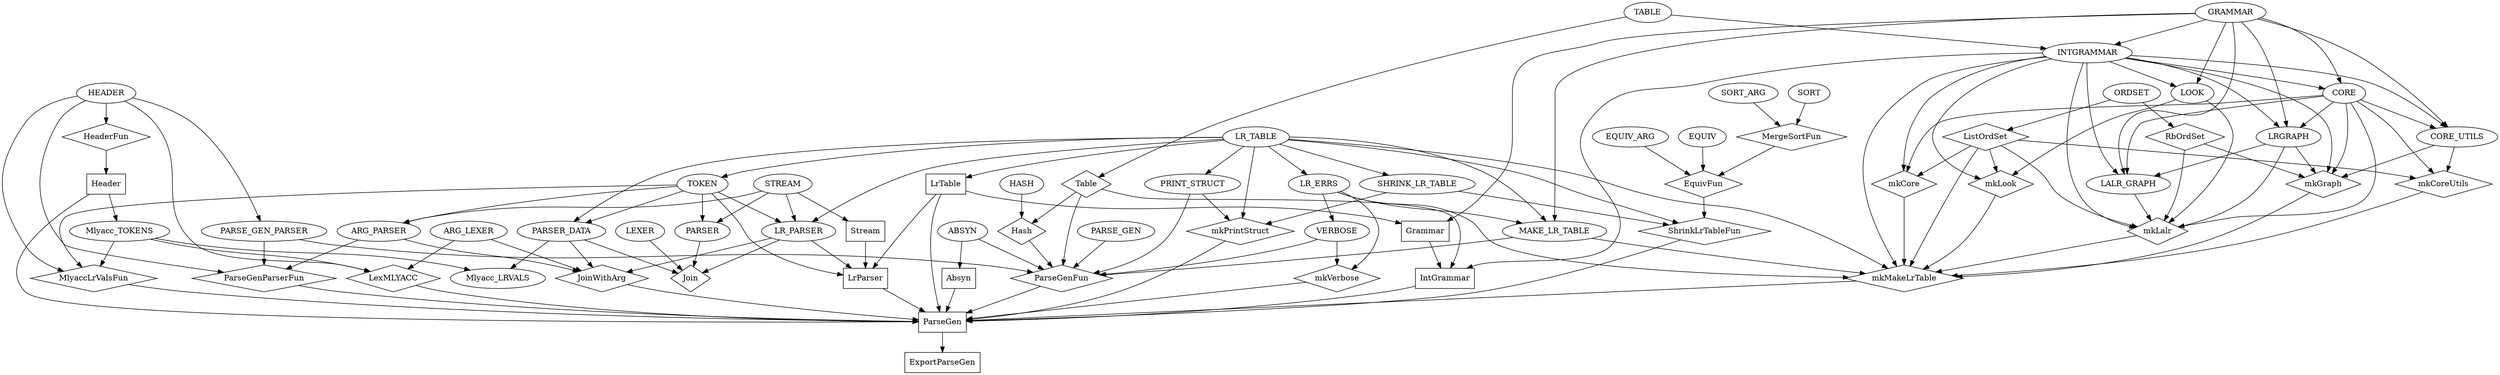 digraph "MLYacc" {
/*	graph [	size = "10,7" ]; */
/*	node  [	label = "\N" ]; */
/*	graph [bb = "0,0,3658,660"]; */
	graph [bb = "0,0,1600,1000"];
	mkMakeLrTable [shape=diamond, kind=functor, file="src/mklrtable.pkg", pos="2731,168", width="2.33", height="0.67"];
	mkLalr [shape=diamond, kind=functor, file="src/lalr.pkg", pos="3371,252", width="1.28", height="0.67"];
	mkLook [shape=diamond, kind=functor, file="src/look.pkg", pos="2886,336", width="1.39", height="0.67"];
	ListOrdSet [shape=diamond, kind=functor, file="src/utils.pkg", range="8:149", pos="2856,420", width="1.67", height="0.67"];
	mkCore [shape=diamond, kind=functor, file="src/core.pkg", pos="2731,336", width="1.36", height="0.67"];
	mkCoreUtils [shape=diamond, kind=functor, file="src/coreutils.pkg", pos="3060,336", width="1.89", height="0.67"];
	mkGraph [shape=diamond, kind=functor, file="src/graph.pkg", pos="3200,336", width="1.50", height="0.67"];
	LR_ERRS [shape=ellipse, kind=signature, file="src/sigs.pkg", range="278:306", pos="1367,336", width="1.17", height="0.50"];
	LR_TABLE [shape=ellipse, kind=signature, file="src/base.api", range="16:48", pos="1367,420", width="1.31", height="0.50"];
	INTGRAMMAR [shape=ellipse, kind=signature, file="src/sigs.pkg", range="93:131", pos="3116,570", width="1.67", height="0.50"];
	MAKE_LR_TABLE [shape=ellipse, kind=signature, file="src/sigs.pkg", range="343:365", pos="1777,252", width="1.97", height="0.50"];
	mkPrintStruct [shape=diamond, kind=functor, file="src/mkprstruct.pkg", pos="806,252", width="2.00", height="0.67"];
	SHRINK_LR_TABLE [shape=ellipse, kind=signature, file="src/sigs.pkg", range="367:381", pos="960,336", width="2.11", height="0.50"];
	PRINT_STRUCT [shape=ellipse, kind=signature, file="src/sigs.pkg", range="308:323", pos="804,336", width="1.72", height="0.50"];
	ABSYN [shape=ellipse, kind=signature, file="src/absyn.api", pos="195,252", width="0.97", height="0.50"];
	HASH [shape=ellipse, kind=signature, file="src/utils.api", pos="262,336", width="0.86", height="0.50"];
	TABLE [shape=ellipse, kind=signature, file="src/utils.api", pos="1690,642", width="0.94", height="0.50"];
	ORDSET [shape=ellipse, kind=signature, file="src/utils.api", pos="3079,498", width="1.08", height="0.50"];
	Absyn [shape=box, kind=structure, file="src/absyn.pkg", pos="294,168", width="0.75", height="0.50"];
	ExportParseGen [shape=box, kind=structure, file="src/export.pkg", pos="1276,18", width="1.47", height="0.50"];
	ParseGen [shape=box, kind=structure, file="src/link.pkg", pos="1276,90", width="0.92", height="0.50"];
	RbOrdSet [shape=diamond, kind=functor, file="src/utils.pkg", range="151:381", pos="3268,420", width="1.56", height="0.67"];
	CORE [shape=ellipse, kind=signature, file="src/sigs.pkg", range="133:174", pos="3204,498", width="0.83", height="0.50"];
	LRGRAPH [shape=ellipse, kind=signature, file="src/sigs.pkg", range="204:229", pos="3538,420", width="1.22", height="0.50"];
	CORE_UTILS [shape=ellipse, kind=signature, file="src/sigs.pkg", range="176:202", pos="2988,420", width="1.50", height="0.50"];
	ParseGenParserFun [shape=diamond, kind=functor, file="src/parse.pkg", pos="1716,168", width="2.64", height="0.67"];
	HEADER [shape=ellipse, kind=signature, file="src/sigs.pkg", range="3:52", pos="2348,498", width="1.11", height="0.50"];
	ARG_PARSER [shape=ellipse, kind=signature, file="src/base.api", range="276:300", pos="1923,252", width="1.58", height="0.50"];
	PARSE_GEN_PARSER [shape=ellipse, kind=signature, file="src/sigs.pkg", range="54:58", pos="1083,252", width="2.25", height="0.50"];
	EquivFun [shape=diamond, kind=functor, file="src/shrink.pkg", range="78:151", pos="626,336", width="1.56", height="0.67"];
	MergeSortFun [shape=diamond, kind=functor, file="src/shrink.pkg", range="40:76", pos="482,420", width="2.06", height="0.67"];
	EQUIV_ARG [shape=ellipse, kind=signature, file="src/shrink.pkg", range="13:18", pos="626,420", width="1.44", height="0.50"];
	EQUIV [shape=ellipse, kind=signature, file="src/shrink.pkg", range="14:38", pos="729,420", width="0.92", height="0.50"];
	ShrinkLrTableFun [shape=diamond, kind=functor, file="src/shrink.pkg", range="153:220", pos="626,252", width="2.50", height="0.67"];
	SORT [shape=ellipse, kind=signature, file="src/shrink.pkg", range="8:12", pos="452,498", width="0.83", height="0.50"];
	SORT_ARG [shape=ellipse, kind=signature, file="src/shrink.pkg", range="i3:7", pos="548,498", width="1.33", height="0.50"];
	Stream [shape=box, kind=structure, file="src/stream.pkg", pos="1323,252", width="0.75", height="0.50"];
	STREAM [shape=ellipse, kind=signature, file="src/base.api", range="7:14", pos="1543,336", width="1.11", height="0.50"];
	Hash [shape=diamond, kind=functor, file="src/utils.pkg", range="482:501", pos="285,252", width="1.03", height="0.67"];
	Table [shape=diamond, kind=functor, file="src/utils.pkg", range="383:477", pos="350,336", width="1.08", height="0.67"];
	Mlyacc_TOKENS [shape=ellipse, kind=signature, file="src/yacc.grammar.api", range="1:46", pos="2440,252", width="1.78", height="0.50"];
	Header [shape=box, kind=structure, file="src/hdr.pkg", range="103:103", pos="2561,336", width="0.75", height="0.50"];
	Mlyacc_LRVALS [shape=ellipse, kind=signature, file="src/yacc.grammar.api", range="47:53", pos="2084,168", width="1.75", height="0.50"];
	PARSER_DATA [shape=ellipse, kind=signature, file="src/base.api", range="164:229", pos="2059,252", width="1.69", height="0.50"];
	IntGrammar [shape=box, kind=structure, file="src/grammar.pkg", pos="79,168", width="1.14", height="0.50"];
	Grammar [shape=box, kind=structure, file="src/grammar.pkg", pos="109,252", width="0.92", height="0.50"];
	LrTable [shape=box, kind=structure, file="src/lrtable.pkg", pos="1254,336", width="0.81", height="0.50"];
	GRAMMAR [shape=ellipse, kind=signature, file="src/sigs.pkg", range="65:91", pos="3160,642", width="1.36", height="0.50"];
	LrParser [shape=box, kind=structure, file="src/parser1.pkg", pos="1323,168", width="0.86", height="0.50"];
	LR_PARSER [shape=ellipse, kind=signature, file="src/base.api", range="86:122", pos="1543,252", width="1.42", height="0.50"];
	TOKEN [shape=ellipse, kind=signature, file="src/base.api", range="51:84", pos="1674,336", width="0.97", height="0.50"];
	mkVerbose [shape=diamond, kind=functor, file="src/verbose.pkg", pos="1140,168", width="1.72", height="0.67"];
	VERBOSE [shape=ellipse, kind=signature, file="src/sigs.pkg", range="325:341", pos="940,252", width="1.22", height="0.50"];
	MlyaccLrValsFun [shape=diamond, kind=functor, file="src/yacc.grammar.pkg", pos="2276,168", width="2.47", height="0.67"];
	LexMLYACC [shape=diamond, kind=functor, file="src/yacc-lex.pkg", pos="2457,168", width="2.06", height="0.67"];
	ARG_LEXER [shape=ellipse, kind=signature, file="src/base.api", range="147:162", pos="2229,252", width="1.47", height="0.50"];
	LEXER [shape=ellipse, kind=signature, file="src/base.api", range="124:145", pos="1440,252", width="0.94", height="0.50"];
	PARSER [shape=ellipse, kind=signature, file="src/base.api", range="231:274", pos="1650,252", width="1.06", height="0.50"];
	HeaderFun [shape=diamond, kind=functor, file="src/hdr.pkg", range="3:101", pos="2565,420", width="1.69", height="0.67"];
	Join [shape=diamond, kind=functor, file="src/join.pkg", range="3:48", pos="1556,168", width="0.92", height="0.67"];
	JoinWithArg [shape=diamond, kind=functor, file="src/join.pkg", range="50:96", pos="1923,168", width="1.89", height="0.67"];
	LOOK [shape=ellipse, kind=signature, file="src/sigs.pkg", range="231:247", pos="3487,498", width="0.86", height="0.50"];
	LALR_GRAPH [shape=ellipse, kind=signature, file="src/sigs.pkg", range="249:276", pos="3475,336", width="1.58", height="0.50"];
	ParseGenFun [shape=diamond, kind=functor, file="src/yacc.pkg", pos="508,168", width="1.94", height="0.67"];
	PARSE_GEN [shape=ellipse, kind=signature, file="src/sigs.pkg", range="60:63", pos="429,252", width="1.42", height="0.50"];
	mkLalr -> mkMakeLrTable [pos="e,2789,176 3334,247 3229,233 2930,194 2797,177"];
	mkLook -> mkMakeLrTable [pos="e,2759,184 2877,316 2865,291 2844,248 2825,228 2818,220 2788,202 2765,187"];
	ListOrdSet -> mkMakeLrTable [pos="e,2742,189 2846,400 2824,355 2770,247 2745,196"];
	mkCore -> mkMakeLrTable [pos="e,2731,192 2731,312 2731,282 2731,231 2731,199"];
	mkCoreUtils -> mkMakeLrTable [pos="e,2763,183 3033,321 2990,298 2906,253 2857,228 2834,216 2797,199 2769,186"];
	mkGraph -> mkMakeLrTable [pos="e,2772,180 3172,324 3161,320 3149,315 3140,312 3066,283 2993,254 2919,228 2882,215 2823,196 2781,183"];
	LR_ERRS -> mkMakeLrTable [pos="e,2703,184 1406,329 1442,321 1491,312 1491,312 1832,294 2176,315 2516,276 2544,272 2643,218 2696,188"];
	LR_TABLE -> mkMakeLrTable [pos="e,2711,187 1414,420 1595,419 2250,411 2600,360 2648,352 2639,268 2667,228 2667,228 2687,209 2705,192"];
	INTGRAMMAR -> mkMakeLrTable [pos="e,2718,189 3056,568 2959,563 2863,545 2772,516 2712,497 2692,418 2670,360 2653,315 2692,235 2715,194"];
	MAKE_LR_TABLE -> mkMakeLrTable [pos="e,2675,176 1817,237 1830,233 1844,229 1854,228 2083,210 2313,207 2543,192 2576,189 2628,183 2669,177"];
	SHRINK_LR_TABLE -> mkPrintStruct [pos="e,834,267 930,319 905,306 869,286 842,272"];
	LR_TABLE -> mkPrintStruct [pos="e,843,264 1332,408 1268,385 1128,336 1048,312 994,296 938,289 884,276 875,273 861,269 849,266"];
	PRINT_STRUCT -> mkPrintStruct [pos="e,805,276 804,318 804,309 805,296 805,285"];
	ABSYN -> Absyn [pos="e,273,186 213,237 228,224 249,206 267,191"];
	ParseGen -> ExportParseGen [pos="e,1276,36 1276,72 1276,64 1276,54 1276,45"];
	RbOrdSet -> mkGraph [pos="e,3214,354 3253,402 3244,390 3231,374 3219,360"];
	CORE -> mkGraph [pos="e,3201,360 3204,480 3203,452 3202,400 3201,367"];
	INTGRAMMAR -> mkGraph [pos="e,3192,357 3122,552 3137,511 3173,411 3190,363"];
	LRGRAPH -> mkGraph [pos="e,3235,345 3500,411 3437,396 3311,364 3244,347"];
	CORE_UTILS -> mkGraph [pos="e,3171,347 3023,406 3061,390 3124,366 3163,350"];
	HEADER -> ParseGenParserFun [pos="e,1769,179 2334,481 2299,440 2212,335 2164,276 2151,260 2150,232 2132,228 2038,203 1939,205 1843,192 1825,189 1799,184 1775,180"];
	ARG_PARSER -> ParseGenParserFun [pos="e,1752,183 1888,238 1853,224 1799,201 1760,186"];
	PARSE_GEN_PARSER -> ParseGenParserFun [pos="e,1666,179 1154,243 1196,238 1249,232 1284,228 1389,215 1495,206 1601,192 1616,189 1639,185 1660,180"];
	MergeSortFun -> EquivFun [pos="e,602,350 509,404 533,390 571,368 597,353"];
	EQUIV_ARG -> EquivFun [pos="e,626,360 626,402 626,392 626,378 626,366"];
	EQUIV -> EquivFun [pos="e,645,352 711,405 694,392 670,372 651,357"];
	EquivFun -> ShrinkLrTableFun [pos="e,626,276 626,312 626,304 626,294 626,285"];
	SHRINK_LR_TABLE -> ShrinkLrTableFun [pos="e,673,264 914,322 901,318 888,314 878,312 826,298 773,288 722,276 710,273 694,269 679,265"];
	LR_TABLE -> ShrinkLrTableFun [pos="e,648,270 1320,417 1204,409 898,386 730,360 710,356 707,326 694,312 685,302 669,288 655,276"];
	SORT -> MergeSortFun [pos="e,474,441 459,480 463,471 467,460 471,450"];
	SORT_ARG -> MergeSortFun [pos="e,498,439 533,481 525,471 514,457 504,446"];
	STREAM -> Stream [pos="e,1350,270 1510,326 1469,313 1401,291 1361,276 1360,276 1359,275 1358,275"];
	Table -> Hash [pos="e,298,268 337,319 327,306 313,289 303,275"];
	HASH -> Hash [pos="e,280,273 267,318 270,307 274,294 278,281"];
	ORDSET -> ListOrdSet [pos="e,2888,431 3048,487 3008,473 2941,449 2897,434"];
	TABLE -> Table [pos="e,351,360 1656,641 1492,634 778,600 410,516 366,505 354,415 351,366"];
	ORDSET -> RbOrdSet [pos="e,3239,432 3108,486 3142,472 3196,450 3232,435"];
	Header -> Mlyacc_TOKENS [pos="e,2464,269 2535,318 2516,305 2491,287 2471,274"];
	Mlyacc_TOKENS -> Mlyacc_LRVALS [pos="e,2130,180 2390,241 2331,227 2233,205 2175,192 2165,189 2150,185 2136,182"];
	PARSER_DATA -> Mlyacc_LRVALS [pos="e,2079,186 2064,234 2068,223 2072,207 2076,194"];
	Table -> IntGrammar [pos="e,71,186 330,324 320,318 309,312 305,312 226,295 141,302 64,276 41,268 56,222 68,192"];
	Grammar -> IntGrammar [pos="e,86,186 102,234 98,222 93,207 89,194"];
	INTGRAMMAR -> IntGrammar [pos="e,69,186 3056,570 2735,567 1213,554 410,516 342,512 10,488 10,420 10,420 10,420 10,336 10,298 31,263 45,228 45,228 56,210 65,193"];
	LrTable -> Grammar [pos="e,133,270 1225,332 1181,325 1097,314 1048,312 748,295 447,295 148,276 145,276 142,275 138,273"];
	GRAMMAR -> Grammar [pos="e,116,270 3111,642 2722,639 156,614 156,498 156,498 156,498 156,420 156,379 133,313 119,277"];
	LR_TABLE -> LrTable [pos="e,1278,354 1345,404 1328,391 1304,373 1285,359"];
	LrTable -> LrParser [pos="e,1309,186 1258,318 1263,294 1274,251 1284,228 1288,217 1297,203 1306,191"];
	Stream -> LrParser [pos="e,1323,186 1323,234 1323,223 1323,207 1323,194"];
	LR_PARSER -> LrParser [pos="e,1354,179 1511,238 1502,234 1493,230 1486,228 1452,215 1398,195 1362,182"];
	TOKEN -> LrParser [pos="e,1334,186 1645,326 1628,321 1608,315 1595,312 1528,297 1454,307 1394,276 1387,272 1357,223 1338,192"];
	VERBOSE -> mkVerbose [pos="e,1109,180 968,238 976,234 984,230 990,228 1020,215 1068,196 1102,183"];
	LR_ERRS -> mkVerbose [pos="e,1161,184 1346,320 1304,289 1214,222 1167,188"];
	HEADER -> MlyaccLrValsFun [pos="e,2293,188 2347,480 2343,432 2332,299 2317,228 2315,218 2307,206 2299,195"];
	Mlyacc_TOKENS -> MlyaccLrValsFun [pos="e,2307,184 2409,236 2382,222 2342,202 2313,187"];
	TOKEN -> MlyaccLrValsFun [pos="e,2286,190 1709,334 1813,327 2125,305 2294,276 2317,271 2302,227 2289,196"];
	HEADER -> LexMLYACC [pos="e,2478,185 2362,481 2394,441 2476,338 2516,276 2524,262 2523,242 2516,228 2509,216 2496,203 2484,191"];
	ARG_LEXER -> LexMLYACC [pos="e,2422,181 2265,239 2306,224 2373,199 2416,183"];
	Mlyacc_TOKENS -> LexMLYACC [pos="e,2453,191 2444,234 2446,224 2449,211 2451,199"];
	TOKEN -> ARG_PARSER [pos="e,1887,266 1704,326 1745,313 1817,290 1860,276 1866,274 1873,271 1881,268"];
	STREAM -> ARG_PARSER [pos="e,1885,265 1577,326 1597,320 1620,313 1627,312 1704,297 1782,291 1860,276 1866,275 1872,272 1877,270"];
	LR_TABLE -> LR_PARSER [pos="e,1525,269 1385,403 1417,372 1486,307 1520,273"];
	TOKEN -> LR_PARSER [pos="e,1568,268 1652,322 1631,309 1599,288 1576,273"];
	STREAM -> LR_PARSER [pos="e,1543,270 1543,318 1543,307 1543,291 1543,278"];
	TOKEN -> PARSER [pos="e,1655,270 1669,318 1666,307 1661,291 1657,278"];
	STREAM -> PARSER [pos="e,1630,267 1563,320 1580,307 1605,287 1624,272"];
	LR_TABLE -> TOKEN [pos="e,1651,350 1408,411 1465,399 1568,376 1628,360 1633,358 1639,356 1645,353"];
	LR_TABLE -> PARSER_DATA [pos="e,2036,269 1414,417 1535,408 1865,377 2030,273"];
	TOKEN -> PARSER_DATA [pos="e,2022,266 1707,330 1780,316 1951,285 1992,276 1998,274 2007,271 2016,268"];
	ListOrdSet -> mkCoreUtils [pos="e,3028,349 2886,408 2922,393 2983,367 3023,351"];
	CORE -> mkCoreUtils [pos="e,3076,354 3190,482 3165,454 3113,395 3082,361"];
	CORE_UTILS -> mkCoreUtils [pos="e,3044,355 3003,403 3013,391 3027,375 3039,361"];
	ListOrdSet -> mkCore [pos="e,2752,350 2833,405 2812,392 2781,370 2759,355"];
	CORE -> mkCore [pos="e,2736,358 3176,491 3155,486 3131,480 3130,480 3014,465 2893,483 2784,444 2760,435 2745,393 2738,364"];
	INTGRAMMAR -> mkCore [pos="e,2728,359 3059,564 2969,552 2797,521 2740,444 2727,427 2726,392 2727,367"];
	HEADER -> HeaderFun [pos="e,2533,431 2380,487 2419,473 2486,448 2527,433"];
	HeaderFun -> Header [pos="e,2562,354 2564,396 2563,386 2563,373 2563,362"];
	LR_PARSER -> Join [pos="e,1553,190 1546,234 1548,224 1550,210 1552,198"];
	LEXER -> Join [pos="e,1539,180 1460,237 1480,223 1511,200 1532,185"];
	PARSER -> Join [pos="e,1571,181 1632,236 1616,222 1594,201 1577,186"];
	PARSER_DATA -> Join [pos="e,1575,178 2024,237 2013,233 2001,229 1992,228 1864,211 1736,209 1609,192 1602,190 1593,187 1583,182"];
	ARG_PARSER -> JoinWithArg [pos="e,1923,192 1923,234 1923,225 1923,213 1923,201"];
	ARG_LEXER -> JoinWithArg [pos="e,1961,179 2195,238 2184,234 2173,230 2165,228 2113,213 2060,204 2009,192 1998,188 1982,184 1967,180"];
	LR_PARSER -> JoinWithArg [pos="e,1883,178 1573,237 1582,233 1592,230 1600,228 1673,212 1748,205 1823,192 1837,189 1858,184 1877,179"];
	PARSER_DATA -> JoinWithArg [pos="e,1948,183 2032,236 2010,223 1979,203 1956,188"];
	ListOrdSet -> mkLalr [pos="e,3333,256 2881,406 2902,393 2931,374 2948,360 2962,347 2961,316 2980,312 3074,288 3245,266 3326,257"];
	RbOrdSet -> mkLalr [pos="e,3360,270 3280,401 3299,370 3335,311 3356,277"];
	LOOK -> mkLalr [pos="e,3405,258 3513,488 3539,478 3576,461 3594,444 3626,413 3604,336 3567,312 3529,287 3457,269 3411,259"];
	CORE -> mkLalr [pos="e,3371,276 3220,483 3254,464 3313,477 3336,444 3361,407 3368,329 3371,285"];
	INTGRAMMAR -> mkLalr [pos="e,3369,275 3149,555 3219,526 3304,509 3336,444 3355,403 3365,327 3368,284"];
	LRGRAPH -> mkLalr [pos="e,3402,260 3544,402 3553,375 3565,326 3544,312 3511,291 3451,273 3410,262"];
	LALR_GRAPH -> mkLalr [pos="e,3389,267 3454,319 3437,305 3414,286 3395,272"];
	mkVerbose -> ParseGen [pos="e,1245,108 1165,154 1186,142 1215,126 1238,112"];
	ParseGenFun -> ParseGen [pos="e,1243,93 558,161 603,156 666,148 706,144 858,128 1135,103 1237,94"];
	JoinWithArg -> ParseGen [pos="e,1309,93 1885,157 1864,152 1840,146 1823,144 1678,127 1419,102 1318,94"];
	LexMLYACC -> ParseGen [pos="e,1309,91 2423,155 2407,150 2389,144 2377,144 2063,122 1480,98 1318,91"];
	mkPrintStruct -> ParseGen [pos="e,1243,98 837,238 890,214 1000,166 1066,144 1090,135 1181,113 1236,100"];
	ShrinkLrTableFun -> ParseGen [pos="e,1243,95 662,238 726,213 859,163 939,144 981,133 1156,108 1236,96"];
	ParseGenParserFun -> ParseGen [pos="e,1309,95 1666,157 1643,152 1618,147 1601,144 1520,129 1382,107 1315,96"];
	MlyaccLrValsFun -> ParseGen [pos="e,1309,92 2229,156 2205,151 2178,145 2159,144 1912,124 1456,100 1317,92"];
	mkMakeLrTable -> ParseGen [pos="e,1309,90 2683,158 2652,152 2613,145 2587,144 2163,121 1740,92 1316,90"];
	Header -> ParseGen [pos="e,1309,90 2565,318 2574,272 2594,154 2543,144 2359,108 1513,93 1317,90"];
	LrTable -> ParseGen [pos="e,1274,108 1256,318 1260,274 1269,164 1273,115"];
	LrParser -> ParseGen [pos="e,1287,108 1312,150 1305,139 1298,127 1291,115"];
	IntGrammar -> ParseGen [pos="e,1243,92 120,161 160,155 218,146 255,144 544,124 1080,99 1234,92"];
	Absyn -> ParseGen [pos="e,1243,92 321,162 351,155 397,146 426,144 663,124 1099,100 1235,92"];
	ListOrdSet -> mkLook [pos="e,2879,357 2864,399 2867,389 2872,376 2876,365"];
	LOOK -> mkLook [pos="e,2914,347 3457,493 3398,484 3270,463 3200,444 3121,423 2988,374 2923,350"];
	INTGRAMMAR -> mkLook [pos="e,2860,348 3075,557 3005,533 2861,484 2784,444 2769,436 2773,407 2784,396 2799,380 2829,363 2852,352"];
	LR_TABLE -> SHRINK_LR_TABLE [pos="e,1018,348 1325,411 1254,396 1110,367 1026,350"];
	INTGRAMMAR -> LOOK [pos="e,3463,510 3170,562 3242,551 3369,530 3445,516 3448,515 3453,514 3457,512"];
	GRAMMAR -> LOOK [pos="e,3469,513 3199,631 3262,612 3389,570 3462,518"];
	LR_ERRS -> VERBOSE [pos="e,966,267 1336,324 1322,319 1306,313 1295,312 1193,295 1090,293 990,276 985,275 980,273 975,271"];
	LR_TABLE -> LR_ERRS [pos="e,1367,354 1367,402 1367,391 1367,375 1367,362"];
	INTGRAMMAR -> CORE [pos="e,3186,513 3137,553 3150,543 3166,529 3180,518"];
	GRAMMAR -> CORE [pos="e,3201,516 3171,624 3177,613 3185,598 3188,588 3192,570 3197,544 3200,524"];
	TABLE -> INTGRAMMAR [pos="e,3057,573 1724,640 1910,630 2800,586 3051,573"];
	GRAMMAR -> INTGRAMMAR [pos="e,3127,588 3149,624 3143,615 3137,605 3132,595"];
	LR_TABLE -> MAKE_LR_TABLE [pos="e,1739,267 1401,407 1464,388 1533,385 1595,360 1612,352 1610,321 1627,312 1627,312 1688,287 1733,269"];
	LR_ERRS -> MAKE_LR_TABLE [pos="e,1734,266 1405,328 1432,323 1468,316 1491,312 1560,299 1630,290 1700,276 1707,274 1718,271 1728,268"];
	GRAMMAR -> MAKE_LR_TABLE [pos="e,1787,270 3111,641 2872,633 1837,595 1838,498 1838,498 1838,498 1838,420 1837,378 1807,312 1790,277"];
	CORE -> LRGRAPH [pos="e,3500,430 3232,492 3282,481 3385,457 3445,444 3458,440 3477,436 3494,432"];
	INTGRAMMAR -> LRGRAPH [pos="e,3513,435 3160,558 3240,539 3326,538 3407,516 3423,511 3430,490 3444,480 3459,468 3485,452 3506,439"];
	GRAMMAR -> LRGRAPH [pos="e,3540,438 3206,636 3289,622 3463,587 3530,516 3542,502 3543,469 3541,446"];
	CORE -> CORE_UTILS [pos="e,3024,433 3178,489 3141,476 3074,451 3030,435"];
	INTGRAMMAR -> CORE_UTILS [pos="e,2993,438 3084,555 3064,544 3040,530 3028,516 3014,500 3003,468 2995,445"];
	GRAMMAR -> CORE_UTILS [pos="e,2990,438 3125,629 3099,619 3063,603 3044,588 3010,562 2996,486 2991,446"];
	HEADER -> PARSE_GEN_PARSER [pos="e,1097,270 2308,497 2135,492 1456,473 1308,444 1233,430 1142,325 1102,276"];
	LR_TABLE -> PRINT_STRUCT [pos="e,840,351 1322,415 1226,404 999,379 872,360 865,359 855,356 846,353"];
	CORE -> LALR_GRAPH [pos="e,3468,354 3224,484 3278,458 3353,475 3407,444 3430,430 3451,389 3464,362"];
	INTGRAMMAR -> LALR_GRAPH [pos="e,3470,354 3154,556 3223,536 3299,538 3369,516 3384,511 3388,491 3400,480 3413,466 3434,460 3443,444 3443,443 3458,392 3468,361"];
	LRGRAPH -> LALR_GRAPH [pos="e,3488,354 3525,403 3516,390 3503,374 3493,361"];
	GRAMMAR -> LALR_GRAPH [pos="e,3511,350 3209,640 3294,634 3379,614 3460,588 3497,576 3525,544 3552,516 3580,484 3625,424 3594,396 3577,381 3546,365 3520,354"];
	Hash -> ParseGenFun [pos="e,472,180 305,241 315,236 326,231 333,228 368,215 427,195 467,182"];
	Table -> ParseGenFun [pos="e,476,181 349,313 348,286 350,245 366,228 366,228 429,202 470,183"];
	PARSE_GEN -> ParseGenFun [pos="e,491,186 445,235 457,223 473,206 485,192"];
	VERBOSE -> ParseGenFun [pos="e,558,175 915,237 906,233 897,229 890,228 801,211 647,187 565,176"];
	MAKE_LR_TABLE -> ParseGenFun [pos="e,570,171 1738,237 1725,232 1710,228 1700,228 1374,206 781,180 578,171"];
	ABSYN -> ParseGenFun [pos="e,464,177 218,238 226,233 234,228 236,228 296,212 398,190 459,178"];
	PARSE_GEN_PARSER -> ParseGenFun [pos="e,561,174 1036,237 1022,233 1007,229 996,228 876,210 668,186 567,175"];
	PRINT_STRUCT -> ParseGenFun [pos="e,506,192 755,325 734,320 710,315 694,312 637,299 569,311 524,276 507,263 504,227 506,201"];
}
